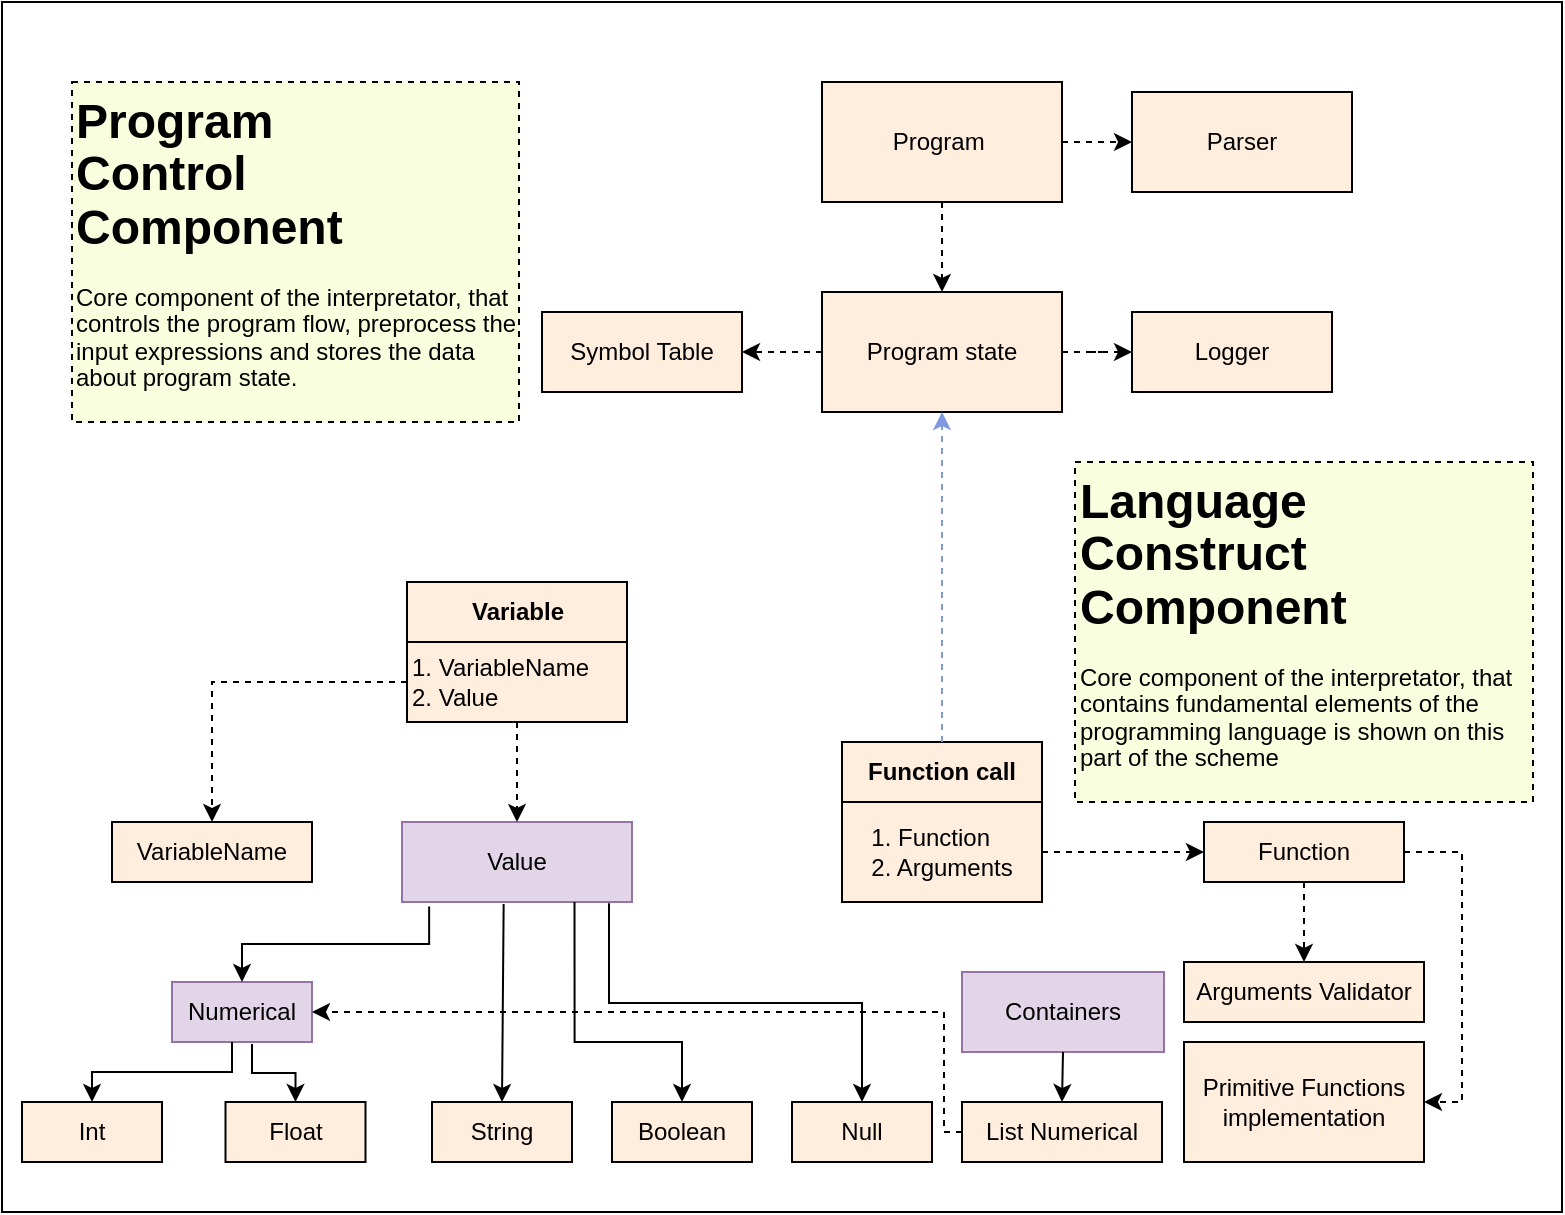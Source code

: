 <mxfile version="24.7.17">
  <diagram name="Страница — 1" id="39CopM4U_Jnnk8-4A_5U">
    <mxGraphModel dx="1423" dy="757" grid="1" gridSize="10" guides="1" tooltips="1" connect="1" arrows="1" fold="1" page="1" pageScale="1" pageWidth="827" pageHeight="1169" math="0" shadow="0">
      <root>
        <mxCell id="0" />
        <mxCell id="1" parent="0" />
        <mxCell id="M4EX0_oVuf-7Aw8t0vR8-4" value="" style="rounded=0;whiteSpace=wrap;html=1;" vertex="1" parent="1">
          <mxGeometry x="40" y="550" width="780" height="605" as="geometry" />
        </mxCell>
        <mxCell id="wvWucrkjCvH1_LwUqL4V-4" value="Int" style="rounded=0;whiteSpace=wrap;html=1;fillColor=#FFEDDE;" parent="1" vertex="1">
          <mxGeometry x="50" y="1100" width="70" height="30" as="geometry" />
        </mxCell>
        <mxCell id="wvWucrkjCvH1_LwUqL4V-5" value="Float" style="rounded=0;whiteSpace=wrap;html=1;fillColor=#FFEDDE;" parent="1" vertex="1">
          <mxGeometry x="151.75" y="1100" width="70" height="30" as="geometry" />
        </mxCell>
        <mxCell id="wvWucrkjCvH1_LwUqL4V-6" value="String" style="rounded=0;whiteSpace=wrap;html=1;fillColor=#FFEDDE;" parent="1" vertex="1">
          <mxGeometry x="255" y="1100" width="70" height="30" as="geometry" />
        </mxCell>
        <mxCell id="wvWucrkjCvH1_LwUqL4V-7" value="Boolean" style="rounded=0;whiteSpace=wrap;html=1;fillColor=#FFEDDE;" parent="1" vertex="1">
          <mxGeometry x="345" y="1100" width="70" height="30" as="geometry" />
        </mxCell>
        <mxCell id="wvWucrkjCvH1_LwUqL4V-8" value="Null" style="rounded=0;whiteSpace=wrap;html=1;fillColor=#FFEDDE;" parent="1" vertex="1">
          <mxGeometry x="435" y="1100" width="70" height="30" as="geometry" />
        </mxCell>
        <mxCell id="wvWucrkjCvH1_LwUqL4V-10" value="Numerical" style="rounded=0;whiteSpace=wrap;html=1;fillColor=#e1d5e7;strokeColor=#9673a6;" parent="1" vertex="1">
          <mxGeometry x="125" y="1040" width="70" height="30" as="geometry" />
        </mxCell>
        <mxCell id="wvWucrkjCvH1_LwUqL4V-12" value="" style="endArrow=classic;html=1;rounded=0;entryX=0.5;entryY=0;entryDx=0;entryDy=0;edgeStyle=elbowEdgeStyle;elbow=vertical;fillColor=#FFEDDE;" parent="1" target="wvWucrkjCvH1_LwUqL4V-4" edge="1">
          <mxGeometry width="50" height="50" relative="1" as="geometry">
            <mxPoint x="155" y="1070" as="sourcePoint" />
            <mxPoint x="205" y="1020" as="targetPoint" />
          </mxGeometry>
        </mxCell>
        <mxCell id="wvWucrkjCvH1_LwUqL4V-13" value="" style="endArrow=classic;html=1;rounded=0;entryX=0.5;entryY=0;entryDx=0;entryDy=0;edgeStyle=elbowEdgeStyle;elbow=vertical;fillColor=#FFEDDE;" parent="1" target="wvWucrkjCvH1_LwUqL4V-5" edge="1">
          <mxGeometry width="50" height="50" relative="1" as="geometry">
            <mxPoint x="165" y="1071" as="sourcePoint" />
            <mxPoint x="195" y="1100" as="targetPoint" />
          </mxGeometry>
        </mxCell>
        <mxCell id="wvWucrkjCvH1_LwUqL4V-15" value="Value" style="rounded=0;whiteSpace=wrap;html=1;labelBackgroundColor=none;fillColor=#e1d5e7;strokeColor=#9673a6;" parent="1" vertex="1">
          <mxGeometry x="240" y="960" width="115" height="40" as="geometry" />
        </mxCell>
        <mxCell id="wvWucrkjCvH1_LwUqL4V-17" value="" style="endArrow=classic;html=1;rounded=0;exitX=0.118;exitY=1.055;exitDx=0;exitDy=0;entryX=0.5;entryY=0;entryDx=0;entryDy=0;edgeStyle=elbowEdgeStyle;elbow=vertical;exitPerimeter=0;fillColor=#FFEDDE;" parent="1" source="wvWucrkjCvH1_LwUqL4V-15" target="wvWucrkjCvH1_LwUqL4V-10" edge="1">
          <mxGeometry width="50" height="50" relative="1" as="geometry">
            <mxPoint x="405" y="1080" as="sourcePoint" />
            <mxPoint x="455" y="1030" as="targetPoint" />
          </mxGeometry>
        </mxCell>
        <mxCell id="wvWucrkjCvH1_LwUqL4V-18" value="" style="endArrow=classic;html=1;rounded=0;entryX=0.5;entryY=0;entryDx=0;entryDy=0;exitX=0.442;exitY=1.025;exitDx=0;exitDy=0;exitPerimeter=0;fillColor=#FFEDDE;" parent="1" source="wvWucrkjCvH1_LwUqL4V-15" target="wvWucrkjCvH1_LwUqL4V-6" edge="1">
          <mxGeometry width="50" height="50" relative="1" as="geometry">
            <mxPoint x="290" y="1000" as="sourcePoint" />
            <mxPoint x="455" y="1030" as="targetPoint" />
          </mxGeometry>
        </mxCell>
        <mxCell id="wvWucrkjCvH1_LwUqL4V-19" value="" style="endArrow=classic;html=1;rounded=0;exitX=0.75;exitY=1;exitDx=0;exitDy=0;entryX=0.5;entryY=0;entryDx=0;entryDy=0;edgeStyle=orthogonalEdgeStyle;fillColor=#FFEDDE;" parent="1" source="wvWucrkjCvH1_LwUqL4V-15" target="wvWucrkjCvH1_LwUqL4V-7" edge="1">
          <mxGeometry width="50" height="50" relative="1" as="geometry">
            <mxPoint x="405" y="1080" as="sourcePoint" />
            <mxPoint x="455" y="1030" as="targetPoint" />
            <Array as="points">
              <mxPoint x="326" y="1070" />
              <mxPoint x="380" y="1070" />
            </Array>
          </mxGeometry>
        </mxCell>
        <mxCell id="wvWucrkjCvH1_LwUqL4V-20" value="" style="endArrow=classic;html=1;rounded=0;edgeStyle=elbowEdgeStyle;elbow=vertical;exitX=0.9;exitY=1.015;exitDx=0;exitDy=0;exitPerimeter=0;fillColor=#FFEDDE;" parent="1" source="wvWucrkjCvH1_LwUqL4V-15" edge="1">
          <mxGeometry width="50" height="50" relative="1" as="geometry">
            <mxPoint x="331" y="1010" as="sourcePoint" />
            <mxPoint x="470" y="1100" as="targetPoint" />
          </mxGeometry>
        </mxCell>
        <mxCell id="wvWucrkjCvH1_LwUqL4V-21" value="Containers" style="rounded=0;whiteSpace=wrap;html=1;fillColor=#e1d5e7;strokeColor=#9673a6;" parent="1" vertex="1">
          <mxGeometry x="520" y="1035" width="101" height="40" as="geometry" />
        </mxCell>
        <mxCell id="wvWucrkjCvH1_LwUqL4V-22" value="" style="endArrow=classic;html=1;rounded=0;exitX=0.5;exitY=1;exitDx=0;exitDy=0;entryX=0.5;entryY=0;entryDx=0;entryDy=0;fillColor=#FFEDDE;" parent="1" source="wvWucrkjCvH1_LwUqL4V-21" target="wvWucrkjCvH1_LwUqL4V-23" edge="1">
          <mxGeometry width="50" height="50" relative="1" as="geometry">
            <mxPoint x="392.5" y="980" as="sourcePoint" />
            <mxPoint x="565.5" y="1090" as="targetPoint" />
          </mxGeometry>
        </mxCell>
        <mxCell id="wvWucrkjCvH1_LwUqL4V-23" value="List Numerical" style="rounded=0;whiteSpace=wrap;html=1;fillColor=#FFEDDE;" parent="1" vertex="1">
          <mxGeometry x="520" y="1100" width="100" height="30" as="geometry" />
        </mxCell>
        <mxCell id="wvWucrkjCvH1_LwUqL4V-45" value="" style="edgeStyle=orthogonalEdgeStyle;rounded=0;orthogonalLoop=1;jettySize=auto;html=1;dashed=1;fillColor=#FFEDDE;" parent="1" source="wvWucrkjCvH1_LwUqL4V-31" target="wvWucrkjCvH1_LwUqL4V-44" edge="1">
          <mxGeometry relative="1" as="geometry" />
        </mxCell>
        <mxCell id="wvWucrkjCvH1_LwUqL4V-31" value="1. VariableName&lt;div&gt;2. Value&lt;/div&gt;" style="rounded=0;whiteSpace=wrap;html=1;align=left;fillColor=#FFEDDE;" parent="1" vertex="1">
          <mxGeometry x="242.5" y="870" width="110" height="40" as="geometry" />
        </mxCell>
        <mxCell id="wvWucrkjCvH1_LwUqL4V-39" value="" style="edgeStyle=orthogonalEdgeStyle;rounded=0;orthogonalLoop=1;jettySize=auto;html=1;dashed=1;fillColor=#FFEDDE;" parent="1" source="wvWucrkjCvH1_LwUqL4V-32" target="wvWucrkjCvH1_LwUqL4V-38" edge="1">
          <mxGeometry relative="1" as="geometry" />
        </mxCell>
        <mxCell id="wvWucrkjCvH1_LwUqL4V-32" value="Function" style="rounded=0;whiteSpace=wrap;html=1;fillColor=#FFEDDE;" parent="1" vertex="1">
          <mxGeometry x="641" y="960" width="100" height="30" as="geometry" />
        </mxCell>
        <mxCell id="wvWucrkjCvH1_LwUqL4V-37" value="" style="edgeStyle=orthogonalEdgeStyle;rounded=0;orthogonalLoop=1;jettySize=auto;html=1;dashed=1;fillColor=#FFEDDE;" parent="1" source="wvWucrkjCvH1_LwUqL4V-34" target="wvWucrkjCvH1_LwUqL4V-32" edge="1">
          <mxGeometry relative="1" as="geometry" />
        </mxCell>
        <mxCell id="wvWucrkjCvH1_LwUqL4V-35" value="" style="endArrow=classic;html=1;rounded=0;exitX=0.5;exitY=1;exitDx=0;exitDy=0;entryX=0.5;entryY=0;entryDx=0;entryDy=0;dashed=1;fillColor=#FFEDDE;" parent="1" source="wvWucrkjCvH1_LwUqL4V-31" target="wvWucrkjCvH1_LwUqL4V-15" edge="1">
          <mxGeometry width="50" height="50" relative="1" as="geometry">
            <mxPoint x="415" y="930" as="sourcePoint" />
            <mxPoint x="465" y="880" as="targetPoint" />
          </mxGeometry>
        </mxCell>
        <mxCell id="wvWucrkjCvH1_LwUqL4V-36" value="" style="endArrow=classic;html=1;rounded=0;exitX=0;exitY=0.5;exitDx=0;exitDy=0;dashed=1;edgeStyle=elbowEdgeStyle;entryX=1;entryY=0.5;entryDx=0;entryDy=0;fillColor=#FFEDDE;" parent="1" source="wvWucrkjCvH1_LwUqL4V-23" target="wvWucrkjCvH1_LwUqL4V-10" edge="1">
          <mxGeometry width="50" height="50" relative="1" as="geometry">
            <mxPoint x="493.5" y="1115" as="sourcePoint" />
            <mxPoint x="171" y="1060" as="targetPoint" />
            <Array as="points">
              <mxPoint x="511" y="1090" />
            </Array>
          </mxGeometry>
        </mxCell>
        <mxCell id="wvWucrkjCvH1_LwUqL4V-38" value="&lt;div&gt;&lt;br&gt;&lt;/div&gt;Arguments Validator&lt;div&gt;&lt;br&gt;&lt;/div&gt;" style="rounded=0;whiteSpace=wrap;html=1;fillColor=#FFEDDE;" parent="1" vertex="1">
          <mxGeometry x="631" y="1030" width="120" height="30" as="geometry" />
        </mxCell>
        <mxCell id="wvWucrkjCvH1_LwUqL4V-42" value="Function call" style="swimlane;whiteSpace=wrap;html=1;startSize=30;fillColor=#FFEDDE;" parent="1" vertex="1">
          <mxGeometry x="460" y="920" width="100" height="80" as="geometry">
            <mxRectangle x="644" y="240" width="110" height="30" as="alternateBounds" />
          </mxGeometry>
        </mxCell>
        <mxCell id="wvWucrkjCvH1_LwUqL4V-34" value="&lt;div style=&quot;text-align: left;&quot;&gt;&lt;span style=&quot;background-color: initial;&quot;&gt;1. Function&lt;/span&gt;&lt;/div&gt;2. Arguments" style="rounded=0;whiteSpace=wrap;html=1;fillColor=#FFEDDE;" parent="wvWucrkjCvH1_LwUqL4V-42" vertex="1">
          <mxGeometry y="30" width="100" height="50" as="geometry" />
        </mxCell>
        <mxCell id="wvWucrkjCvH1_LwUqL4V-44" value="VariableName" style="rounded=0;whiteSpace=wrap;html=1;fillColor=#FFEDDE;" parent="1" vertex="1">
          <mxGeometry x="95" y="960" width="100" height="30" as="geometry" />
        </mxCell>
        <mxCell id="wvWucrkjCvH1_LwUqL4V-46" value="Variable" style="swimlane;whiteSpace=wrap;html=1;startSize=30;fillColor=#FFEDDE;" parent="1" vertex="1">
          <mxGeometry x="242.5" y="840" width="110" height="70" as="geometry" />
        </mxCell>
        <mxCell id="wvWucrkjCvH1_LwUqL4V-50" value="&lt;h1 style=&quot;margin-top: 0px; line-height: 110%;&quot;&gt;Language Construct Component&lt;/h1&gt;&lt;p style=&quot;line-height: 110%;&quot;&gt;Core component of the interpretator, that contains fundamental elements of the programming language is shown on this part of the scheme&lt;/p&gt;" style="text;html=1;whiteSpace=wrap;overflow=hidden;rounded=0;align=left;verticalAlign=top;textShadow=0;fillColor=#f9ffde;dashed=1;strokeColor=default;" parent="1" vertex="1">
          <mxGeometry x="576.5" y="780" width="229" height="170" as="geometry" />
        </mxCell>
        <mxCell id="wvWucrkjCvH1_LwUqL4V-52" value="Primitive Functions implementation" style="rounded=0;whiteSpace=wrap;html=1;fillColor=#FFEDDE;" parent="1" vertex="1">
          <mxGeometry x="631" y="1070" width="120" height="60" as="geometry" />
        </mxCell>
        <mxCell id="wvWucrkjCvH1_LwUqL4V-53" value="" style="endArrow=classic;html=1;rounded=0;exitX=1;exitY=0.5;exitDx=0;exitDy=0;entryX=1;entryY=0.5;entryDx=0;entryDy=0;edgeStyle=orthogonalEdgeStyle;dashed=1;fillColor=#FFEDDE;" parent="1" source="wvWucrkjCvH1_LwUqL4V-32" target="wvWucrkjCvH1_LwUqL4V-52" edge="1">
          <mxGeometry width="50" height="50" relative="1" as="geometry">
            <mxPoint x="741" y="980" as="sourcePoint" />
            <mxPoint x="791" y="930" as="targetPoint" />
            <Array as="points">
              <mxPoint x="770" y="975" />
              <mxPoint x="770" y="1100" />
            </Array>
          </mxGeometry>
        </mxCell>
        <mxCell id="wvWucrkjCvH1_LwUqL4V-56" value="" style="edgeStyle=orthogonalEdgeStyle;rounded=0;orthogonalLoop=1;jettySize=auto;html=1;dashed=1;fillColor=#FFEDDE;" parent="1" source="wvWucrkjCvH1_LwUqL4V-54" target="wvWucrkjCvH1_LwUqL4V-55" edge="1">
          <mxGeometry relative="1" as="geometry" />
        </mxCell>
        <mxCell id="wvWucrkjCvH1_LwUqL4V-58" value="" style="edgeStyle=orthogonalEdgeStyle;rounded=0;orthogonalLoop=1;jettySize=auto;html=1;dashed=1;fillColor=#FFEDDE;" parent="1" source="wvWucrkjCvH1_LwUqL4V-54" target="wvWucrkjCvH1_LwUqL4V-57" edge="1">
          <mxGeometry relative="1" as="geometry" />
        </mxCell>
        <mxCell id="wvWucrkjCvH1_LwUqL4V-54" value="Program state" style="rounded=0;whiteSpace=wrap;html=1;fillColor=#FFEDDE;" parent="1" vertex="1">
          <mxGeometry x="450" y="695" width="120" height="60" as="geometry" />
        </mxCell>
        <mxCell id="wvWucrkjCvH1_LwUqL4V-55" value="Symbol Table" style="whiteSpace=wrap;html=1;rounded=0;fillColor=#FFEDDE;" parent="1" vertex="1">
          <mxGeometry x="310" y="705" width="100" height="40" as="geometry" />
        </mxCell>
        <mxCell id="wvWucrkjCvH1_LwUqL4V-57" value="Logger" style="whiteSpace=wrap;html=1;rounded=0;fillColor=#FFEDDE;" parent="1" vertex="1">
          <mxGeometry x="605" y="705" width="100" height="40" as="geometry" />
        </mxCell>
        <mxCell id="wvWucrkjCvH1_LwUqL4V-60" value="" style="endArrow=classic;html=1;rounded=0;entryX=0.5;entryY=1;entryDx=0;entryDy=0;exitX=0.5;exitY=0;exitDx=0;exitDy=0;dashed=1;edgeStyle=orthogonalEdgeStyle;fillColor=#dae8fc;strokeColor=#7F98DE;" parent="1" source="wvWucrkjCvH1_LwUqL4V-42" target="wvWucrkjCvH1_LwUqL4V-54" edge="1">
          <mxGeometry width="50" height="50" relative="1" as="geometry">
            <mxPoint x="430" y="790" as="sourcePoint" />
            <mxPoint x="480" y="740" as="targetPoint" />
          </mxGeometry>
        </mxCell>
        <mxCell id="wvWucrkjCvH1_LwUqL4V-71" value="" style="edgeStyle=orthogonalEdgeStyle;rounded=0;orthogonalLoop=1;jettySize=auto;html=1;entryX=0.5;entryY=0;entryDx=0;entryDy=0;dashed=1;fillColor=#FFEDDE;" parent="1" source="wvWucrkjCvH1_LwUqL4V-65" target="wvWucrkjCvH1_LwUqL4V-54" edge="1">
          <mxGeometry relative="1" as="geometry">
            <mxPoint x="595.0" y="560" as="targetPoint" />
          </mxGeometry>
        </mxCell>
        <mxCell id="wvWucrkjCvH1_LwUqL4V-65" value="Program&amp;nbsp;" style="rounded=0;whiteSpace=wrap;html=1;fillColor=#FFEDDE;" parent="1" vertex="1">
          <mxGeometry x="450" y="590" width="120" height="60" as="geometry" />
        </mxCell>
        <mxCell id="wvWucrkjCvH1_LwUqL4V-72" value="" style="endArrow=classic;html=1;rounded=0;exitX=1;exitY=0.5;exitDx=0;exitDy=0;edgeStyle=orthogonalEdgeStyle;dashed=1;entryX=0;entryY=0.5;entryDx=0;entryDy=0;fillColor=#FFEDDE;" parent="1" source="wvWucrkjCvH1_LwUqL4V-65" target="wvWucrkjCvH1_LwUqL4V-73" edge="1">
          <mxGeometry width="50" height="50" relative="1" as="geometry">
            <mxPoint x="570" y="595" as="sourcePoint" />
            <mxPoint x="645" y="590" as="targetPoint" />
          </mxGeometry>
        </mxCell>
        <mxCell id="wvWucrkjCvH1_LwUqL4V-73" value="Parser" style="rounded=0;whiteSpace=wrap;html=1;fillColor=#FFEDDE;" parent="1" vertex="1">
          <mxGeometry x="605" y="595" width="110" height="50" as="geometry" />
        </mxCell>
        <mxCell id="wvWucrkjCvH1_LwUqL4V-74" value="&lt;h1 style=&quot;margin-top: 0px; line-height: 110%;&quot;&gt;Program&amp;nbsp; &amp;nbsp; &lt;br&gt;Control&amp;nbsp; Component&lt;/h1&gt;&lt;p style=&quot;line-height: 110%;&quot;&gt;Core component of the interpretator, that controls the program flow, preprocess the input expressions and stores the data about program state.&amp;nbsp;&lt;/p&gt;" style="text;html=1;whiteSpace=wrap;overflow=hidden;rounded=0;align=left;verticalAlign=top;textShadow=0;fillColor=#f9ffde;strokeColor=default;dashed=1;" parent="1" vertex="1">
          <mxGeometry x="75" y="590" width="223.5" height="170" as="geometry" />
        </mxCell>
      </root>
    </mxGraphModel>
  </diagram>
</mxfile>
